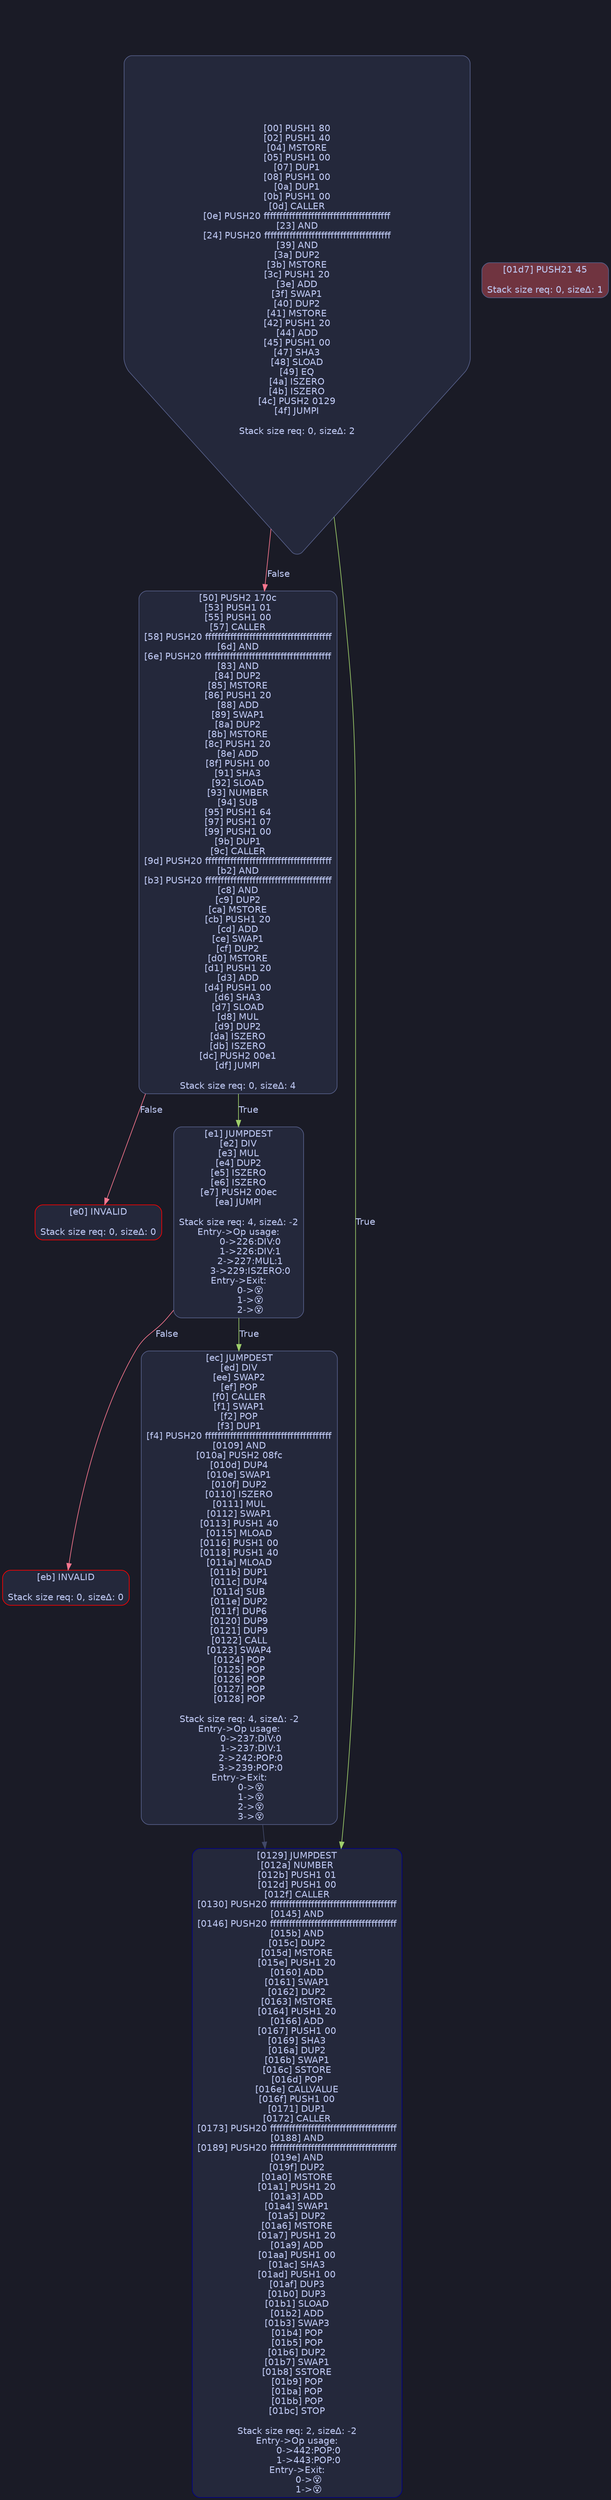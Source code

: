 digraph G {
    node [shape=box, style="filled, rounded", color="#565f89", fontcolor="#c0caf5", fontname="Helvetica", fillcolor="#24283b"];
    edge [color="#414868", fontcolor="#c0caf5", fontname="Helvetica"];
    bgcolor="#1a1b26";
    0 [ label = "[00] PUSH1 80
[02] PUSH1 40
[04] MSTORE
[05] PUSH1 00
[07] DUP1
[08] PUSH1 00
[0a] DUP1
[0b] PUSH1 00
[0d] CALLER
[0e] PUSH20 ffffffffffffffffffffffffffffffffffffffff
[23] AND
[24] PUSH20 ffffffffffffffffffffffffffffffffffffffff
[39] AND
[3a] DUP2
[3b] MSTORE
[3c] PUSH1 20
[3e] ADD
[3f] SWAP1
[40] DUP2
[41] MSTORE
[42] PUSH1 20
[44] ADD
[45] PUSH1 00
[47] SHA3
[48] SLOAD
[49] EQ
[4a] ISZERO
[4b] ISZERO
[4c] PUSH2 0129
[4f] JUMPI

Stack size req: 0, sizeΔ: 2
" shape = invhouse]
    1 [ label = "[50] PUSH2 170c
[53] PUSH1 01
[55] PUSH1 00
[57] CALLER
[58] PUSH20 ffffffffffffffffffffffffffffffffffffffff
[6d] AND
[6e] PUSH20 ffffffffffffffffffffffffffffffffffffffff
[83] AND
[84] DUP2
[85] MSTORE
[86] PUSH1 20
[88] ADD
[89] SWAP1
[8a] DUP2
[8b] MSTORE
[8c] PUSH1 20
[8e] ADD
[8f] PUSH1 00
[91] SHA3
[92] SLOAD
[93] NUMBER
[94] SUB
[95] PUSH1 64
[97] PUSH1 07
[99] PUSH1 00
[9b] DUP1
[9c] CALLER
[9d] PUSH20 ffffffffffffffffffffffffffffffffffffffff
[b2] AND
[b3] PUSH20 ffffffffffffffffffffffffffffffffffffffff
[c8] AND
[c9] DUP2
[ca] MSTORE
[cb] PUSH1 20
[cd] ADD
[ce] SWAP1
[cf] DUP2
[d0] MSTORE
[d1] PUSH1 20
[d3] ADD
[d4] PUSH1 00
[d6] SHA3
[d7] SLOAD
[d8] MUL
[d9] DUP2
[da] ISZERO
[db] ISZERO
[dc] PUSH2 00e1
[df] JUMPI

Stack size req: 0, sizeΔ: 4
"]
    2 [ label = "[e0] INVALID

Stack size req: 0, sizeΔ: 0
" color = "red"]
    3 [ label = "[e1] JUMPDEST
[e2] DIV
[e3] MUL
[e4] DUP2
[e5] ISZERO
[e6] ISZERO
[e7] PUSH2 00ec
[ea] JUMPI

Stack size req: 4, sizeΔ: -2
Entry->Op usage:
	0->226:DIV:0
	1->226:DIV:1
	2->227:MUL:1
	3->229:ISZERO:0
Entry->Exit:
	0->😵
	1->😵
	2->😵
"]
    4 [ label = "[eb] INVALID

Stack size req: 0, sizeΔ: 0
" color = "red"]
    5 [ label = "[ec] JUMPDEST
[ed] DIV
[ee] SWAP2
[ef] POP
[f0] CALLER
[f1] SWAP1
[f2] POP
[f3] DUP1
[f4] PUSH20 ffffffffffffffffffffffffffffffffffffffff
[0109] AND
[010a] PUSH2 08fc
[010d] DUP4
[010e] SWAP1
[010f] DUP2
[0110] ISZERO
[0111] MUL
[0112] SWAP1
[0113] PUSH1 40
[0115] MLOAD
[0116] PUSH1 00
[0118] PUSH1 40
[011a] MLOAD
[011b] DUP1
[011c] DUP4
[011d] SUB
[011e] DUP2
[011f] DUP6
[0120] DUP9
[0121] DUP9
[0122] CALL
[0123] SWAP4
[0124] POP
[0125] POP
[0126] POP
[0127] POP
[0128] POP

Stack size req: 4, sizeΔ: -2
Entry->Op usage:
	0->237:DIV:0
	1->237:DIV:1
	2->242:POP:0
	3->239:POP:0
Entry->Exit:
	0->😵
	1->😵
	2->😵
	3->😵
"]
    6 [ label = "[0129] JUMPDEST
[012a] NUMBER
[012b] PUSH1 01
[012d] PUSH1 00
[012f] CALLER
[0130] PUSH20 ffffffffffffffffffffffffffffffffffffffff
[0145] AND
[0146] PUSH20 ffffffffffffffffffffffffffffffffffffffff
[015b] AND
[015c] DUP2
[015d] MSTORE
[015e] PUSH1 20
[0160] ADD
[0161] SWAP1
[0162] DUP2
[0163] MSTORE
[0164] PUSH1 20
[0166] ADD
[0167] PUSH1 00
[0169] SHA3
[016a] DUP2
[016b] SWAP1
[016c] SSTORE
[016d] POP
[016e] CALLVALUE
[016f] PUSH1 00
[0171] DUP1
[0172] CALLER
[0173] PUSH20 ffffffffffffffffffffffffffffffffffffffff
[0188] AND
[0189] PUSH20 ffffffffffffffffffffffffffffffffffffffff
[019e] AND
[019f] DUP2
[01a0] MSTORE
[01a1] PUSH1 20
[01a3] ADD
[01a4] SWAP1
[01a5] DUP2
[01a6] MSTORE
[01a7] PUSH1 20
[01a9] ADD
[01aa] PUSH1 00
[01ac] SHA3
[01ad] PUSH1 00
[01af] DUP3
[01b0] DUP3
[01b1] SLOAD
[01b2] ADD
[01b3] SWAP3
[01b4] POP
[01b5] POP
[01b6] DUP2
[01b7] SWAP1
[01b8] SSTORE
[01b9] POP
[01ba] POP
[01bb] POP
[01bc] STOP

Stack size req: 2, sizeΔ: -2
Entry->Op usage:
	0->442:POP:0
	1->443:POP:0
Entry->Exit:
	0->😵
	1->😵
" color = "darkblue"]
    7 [ label = "[01d7] PUSH21 45

Stack size req: 0, sizeΔ: 1
" fillcolor = "#703440"]
    0 -> 1 [ label = "False" color = "#f7768e"]
    0 -> 6 [ label = "True" color = "#9ece6a"]
    1 -> 2 [ label = "False" color = "#f7768e"]
    1 -> 3 [ label = "True" color = "#9ece6a"]
    3 -> 4 [ label = "False" color = "#f7768e"]
    3 -> 5 [ label = "True" color = "#9ece6a"]
    5 -> 6 [ ]

}
